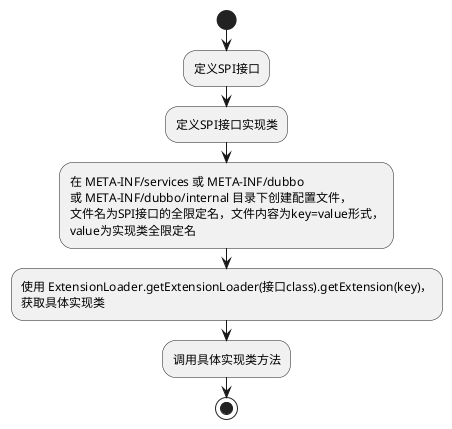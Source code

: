 @startuml

start
:定义SPI接口;
:定义SPI接口实现类;
:在 META-INF/services 或 META-INF/dubbo
或 META-INF/dubbo/internal 目录下创建配置文件，
文件名为SPI接口的全限定名，文件内容为key=value形式，
value为实现类全限定名;
:使用 ExtensionLoader.getExtensionLoader(接口class).getExtension(key)，
获取具体实现类;
:调用具体实现类方法;

stop

@enduml